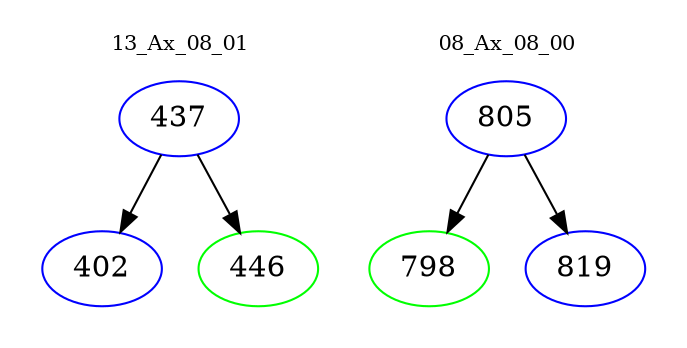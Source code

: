 digraph{
subgraph cluster_0 {
color = white
label = "13_Ax_08_01";
fontsize=10;
T0_437 [label="437", color="blue"]
T0_437 -> T0_402 [color="black"]
T0_402 [label="402", color="blue"]
T0_437 -> T0_446 [color="black"]
T0_446 [label="446", color="green"]
}
subgraph cluster_1 {
color = white
label = "08_Ax_08_00";
fontsize=10;
T1_805 [label="805", color="blue"]
T1_805 -> T1_798 [color="black"]
T1_798 [label="798", color="green"]
T1_805 -> T1_819 [color="black"]
T1_819 [label="819", color="blue"]
}
}
